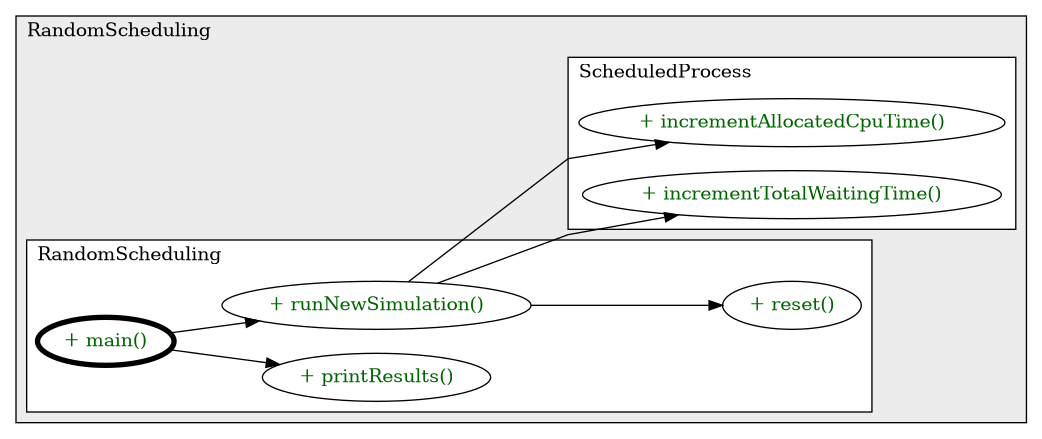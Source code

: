 @startuml

/' diagram meta data start
config=CallConfiguration;
{
  "rootMethod": "RandomScheduling#main(String[])",
  "projectClassification": {
    "searchMode": "OpenProject", // OpenProject, AllProjects
    "includedProjects": "",
    "pathEndKeywords": "*.impl",
    "isClientPath": "",
    "isClientName": "",
    "isTestPath": "",
    "isTestName": "",
    "isMappingPath": "",
    "isMappingName": "",
    "isDataAccessPath": "",
    "isDataAccessName": "",
    "isDataStructurePath": "",
    "isDataStructureName": "",
    "isInterfaceStructuresPath": "",
    "isInterfaceStructuresName": "",
    "isEntryPointPath": "",
    "isEntryPointName": ""
  },
  "graphRestriction": {
    "classPackageExcludeFilter": "",
    "classPackageIncludeFilter": "",
    "classNameExcludeFilter": "",
    "classNameIncludeFilter": "",
    "methodNameExcludeFilter": "",
    "methodNameIncludeFilter": "",
    "removeByInheritance": "", // inheritance/annotation based filtering is done in a second step
    "removeByAnnotation": "",
    "removeByClassPackage": "", // cleanup the graph after inheritance/annotation based filtering is done
    "removeByClassName": "",
    "cutMappings": false,
    "cutEnum": true,
    "cutTests": true,
    "cutClient": true,
    "cutDataAccess": true,
    "cutInterfaceStructures": true,
    "cutDataStructures": true,
    "cutGetterAndSetter": true,
    "cutConstructors": true
  },
  "graphTraversal": {
    "forwardDepth": 3,
    "backwardDepth": 3,
    "classPackageExcludeFilter": "",
    "classPackageIncludeFilter": "",
    "classNameExcludeFilter": "",
    "classNameIncludeFilter": "",
    "methodNameExcludeFilter": "",
    "methodNameIncludeFilter": "",
    "hideMappings": false,
    "hideDataStructures": false,
    "hidePrivateMethods": true,
    "hideInterfaceCalls": true, // indirection: implementation -> interface (is hidden) -> implementation
    "onlyShowApplicationEntryPoints": false // root node is included
  },
  "details": {
    "aggregation": "GroupByClass", // ByClass, GroupByClass, None
    "showMethodParametersTypes": false,
    "showMethodParametersNames": false,
    "showMethodReturnType": false,
    "showPackageLevels": 2,
    "showCallOrder": false,
    "edgeMode": "MethodsOnly", // TypesOnly, MethodsOnly, TypesAndMethods, MethodsAndDirectTypeUsage
    "showDetailedClassStructure": false
  },
  "rootClass": "RandomScheduling"
}
diagram meta data end '/



digraph g {
    rankdir="LR"
    splines=polyline
    

'nodes 
subgraph cluster_1902341417 { 
   	label=RandomScheduling
	labeljust=l
	fillcolor="#ececec"
	style=filled
   
   subgraph cluster_1400966414 { 
   	label=RandomScheduling
	labeljust=l
	fillcolor=white
	style=filled
   
   RandomScheduling1902341417XXXmain1859653459[
	label="+ main()"
	style=filled
	fillcolor=white
	tooltip="RandomScheduling

null"
	penwidth=4
	fontcolor=darkgreen
];

RandomScheduling1902341417XXXprintResults0[
	label="+ printResults()"
	style=filled
	fillcolor=white
	tooltip="RandomScheduling

null"
	fontcolor=darkgreen
];

RandomScheduling1902341417XXXreset0[
	label="+ reset()"
	style=filled
	fillcolor=white
	tooltip="RandomScheduling

null"
	fontcolor=darkgreen
];

RandomScheduling1902341417XXXrunNewSimulation1005994920[
	label="+ runNewSimulation()"
	style=filled
	fillcolor=white
	tooltip="RandomScheduling

null"
	fontcolor=darkgreen
];
} 

subgraph cluster_58066777 { 
   	label=ScheduledProcess
	labeljust=l
	fillcolor=white
	style=filled
   
   ScheduledProcess1902341417XXXincrementAllocatedCpuTime0[
	label="+ incrementAllocatedCpuTime()"
	style=filled
	fillcolor=white
	tooltip="ScheduledProcess

null"
	fontcolor=darkgreen
];

ScheduledProcess1902341417XXXincrementTotalWaitingTime0[
	label="+ incrementTotalWaitingTime()"
	style=filled
	fillcolor=white
	tooltip="ScheduledProcess

null"
	fontcolor=darkgreen
];
} 
} 

'edges    
RandomScheduling1902341417XXXmain1859653459 -> RandomScheduling1902341417XXXprintResults0;
RandomScheduling1902341417XXXmain1859653459 -> RandomScheduling1902341417XXXrunNewSimulation1005994920;
RandomScheduling1902341417XXXrunNewSimulation1005994920 -> RandomScheduling1902341417XXXreset0;
RandomScheduling1902341417XXXrunNewSimulation1005994920 -> ScheduledProcess1902341417XXXincrementAllocatedCpuTime0;
RandomScheduling1902341417XXXrunNewSimulation1005994920 -> ScheduledProcess1902341417XXXincrementTotalWaitingTime0;
    
}
@enduml
